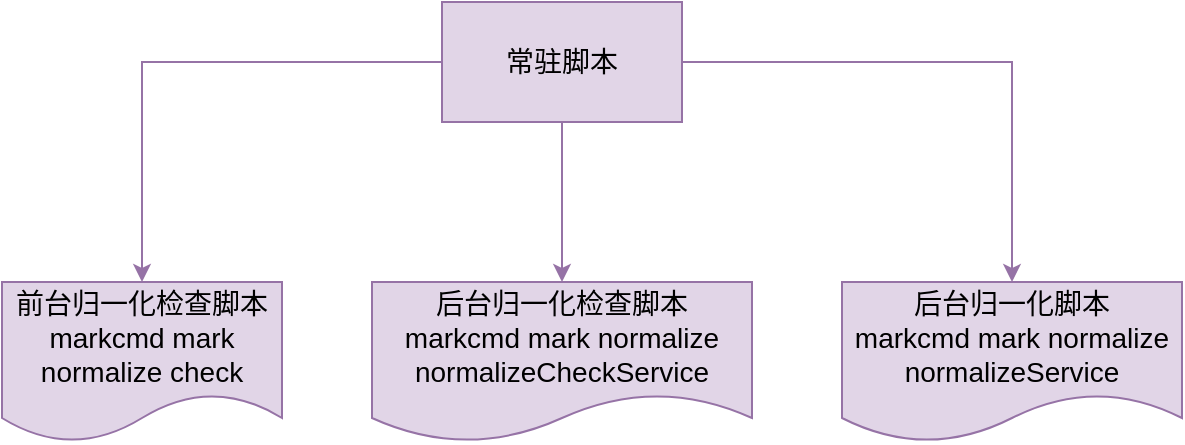 <mxfile version="13.0.1" type="github">
  <diagram id="F4trczuJSJRY2X2oxDrN" name="Page-1">
    <mxGraphModel dx="1422" dy="723" grid="1" gridSize="10" guides="1" tooltips="1" connect="1" arrows="1" fold="1" page="1" pageScale="1" pageWidth="827" pageHeight="1169" math="0" shadow="0">
      <root>
        <mxCell id="0" />
        <mxCell id="1" parent="0" />
        <mxCell id="DydGGnFZWyeQnRzVfsYB-5" value="" style="edgeStyle=orthogonalEdgeStyle;rounded=0;orthogonalLoop=1;jettySize=auto;html=1;fontSize=14;entryX=0.5;entryY=0;entryDx=0;entryDy=0;fillColor=#e1d5e7;strokeColor=#9673a6;" edge="1" parent="1" source="DydGGnFZWyeQnRzVfsYB-1" target="DydGGnFZWyeQnRzVfsYB-10">
          <mxGeometry relative="1" as="geometry">
            <mxPoint x="530" y="100" as="targetPoint" />
          </mxGeometry>
        </mxCell>
        <mxCell id="DydGGnFZWyeQnRzVfsYB-8" value="" style="edgeStyle=orthogonalEdgeStyle;rounded=0;orthogonalLoop=1;jettySize=auto;html=1;fontSize=14;fillColor=#e1d5e7;strokeColor=#9673a6;" edge="1" parent="1" source="DydGGnFZWyeQnRzVfsYB-1">
          <mxGeometry relative="1" as="geometry">
            <mxPoint x="390" y="210" as="targetPoint" />
          </mxGeometry>
        </mxCell>
        <mxCell id="DydGGnFZWyeQnRzVfsYB-12" value="" style="edgeStyle=orthogonalEdgeStyle;rounded=0;orthogonalLoop=1;jettySize=auto;html=1;fontSize=14;entryX=0.5;entryY=0;entryDx=0;entryDy=0;fillColor=#e1d5e7;strokeColor=#9673a6;" edge="1" parent="1" source="DydGGnFZWyeQnRzVfsYB-1" target="DydGGnFZWyeQnRzVfsYB-6">
          <mxGeometry relative="1" as="geometry">
            <mxPoint x="250" y="100" as="targetPoint" />
          </mxGeometry>
        </mxCell>
        <mxCell id="DydGGnFZWyeQnRzVfsYB-1" value="常驻脚本" style="rounded=0;whiteSpace=wrap;html=1;fontSize=14;fillColor=#e1d5e7;strokeColor=#9673a6;" vertex="1" parent="1">
          <mxGeometry x="330" y="70" width="120" height="60" as="geometry" />
        </mxCell>
        <mxCell id="DydGGnFZWyeQnRzVfsYB-6" value="前台归一化检查脚本&lt;br&gt;markcmd mark&lt;br&gt;normalize check" style="shape=document;whiteSpace=wrap;html=1;boundedLbl=1;fontSize=14;fillColor=#e1d5e7;strokeColor=#9673a6;" vertex="1" parent="1">
          <mxGeometry x="110" y="210" width="140" height="80" as="geometry" />
        </mxCell>
        <mxCell id="DydGGnFZWyeQnRzVfsYB-9" value="后台归一化检查脚本&lt;br&gt;markcmd mark normalize normalizeCheckService" style="shape=document;whiteSpace=wrap;html=1;boundedLbl=1;fontSize=14;fillColor=#e1d5e7;strokeColor=#9673a6;" vertex="1" parent="1">
          <mxGeometry x="295" y="210" width="190" height="80" as="geometry" />
        </mxCell>
        <mxCell id="DydGGnFZWyeQnRzVfsYB-10" value="后台归一化脚本&lt;br&gt;markcmd mark normalize normalizeService" style="shape=document;whiteSpace=wrap;html=1;boundedLbl=1;fontSize=14;fillColor=#e1d5e7;strokeColor=#9673a6;" vertex="1" parent="1">
          <mxGeometry x="530" y="210" width="170" height="80" as="geometry" />
        </mxCell>
      </root>
    </mxGraphModel>
  </diagram>
</mxfile>
